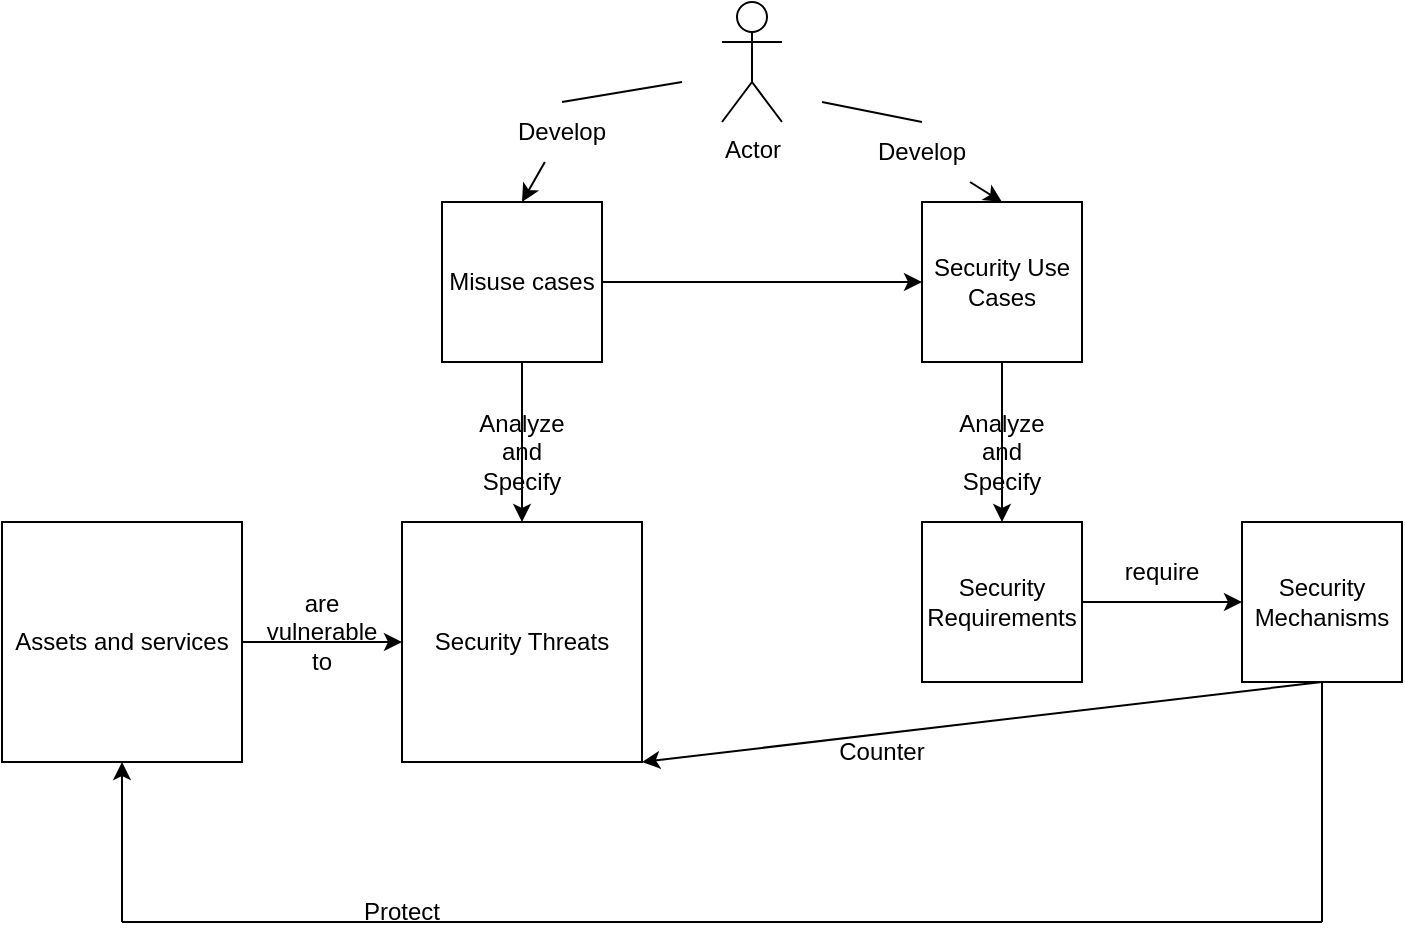 <mxfile version="17.0.0" type="github">
  <diagram id="LA-G7ACcjqo9bNHBce6I" name="Page-1">
    <mxGraphModel dx="1186" dy="790" grid="1" gridSize="10" guides="1" tooltips="1" connect="1" arrows="1" fold="1" page="1" pageScale="1" pageWidth="850" pageHeight="1100" math="0" shadow="0">
      <root>
        <mxCell id="0" />
        <mxCell id="1" parent="0" />
        <mxCell id="VjFNWFfta5MLANDNMVuJ-1" value="Actor" style="shape=umlActor;verticalLabelPosition=bottom;verticalAlign=top;html=1;outlineConnect=0;" vertex="1" parent="1">
          <mxGeometry x="380" y="140" width="30" height="60" as="geometry" />
        </mxCell>
        <mxCell id="VjFNWFfta5MLANDNMVuJ-2" value="Misuse cases" style="whiteSpace=wrap;html=1;aspect=fixed;" vertex="1" parent="1">
          <mxGeometry x="240" y="240" width="80" height="80" as="geometry" />
        </mxCell>
        <mxCell id="VjFNWFfta5MLANDNMVuJ-3" value="Security Use Cases" style="whiteSpace=wrap;html=1;aspect=fixed;" vertex="1" parent="1">
          <mxGeometry x="480" y="240" width="80" height="80" as="geometry" />
        </mxCell>
        <mxCell id="VjFNWFfta5MLANDNMVuJ-4" value="Assets and services" style="whiteSpace=wrap;html=1;aspect=fixed;" vertex="1" parent="1">
          <mxGeometry x="20" y="400" width="120" height="120" as="geometry" />
        </mxCell>
        <mxCell id="VjFNWFfta5MLANDNMVuJ-5" value="Security Threats" style="whiteSpace=wrap;html=1;aspect=fixed;" vertex="1" parent="1">
          <mxGeometry x="220" y="400" width="120" height="120" as="geometry" />
        </mxCell>
        <mxCell id="VjFNWFfta5MLANDNMVuJ-6" value="Security Requirements" style="whiteSpace=wrap;html=1;aspect=fixed;" vertex="1" parent="1">
          <mxGeometry x="480" y="400" width="80" height="80" as="geometry" />
        </mxCell>
        <mxCell id="VjFNWFfta5MLANDNMVuJ-7" value="Security Mechanisms" style="whiteSpace=wrap;html=1;aspect=fixed;" vertex="1" parent="1">
          <mxGeometry x="640" y="400" width="80" height="80" as="geometry" />
        </mxCell>
        <mxCell id="VjFNWFfta5MLANDNMVuJ-9" value="" style="endArrow=classic;html=1;rounded=0;entryX=0.5;entryY=0;entryDx=0;entryDy=0;startArrow=none;" edge="1" parent="1" source="VjFNWFfta5MLANDNMVuJ-14" target="VjFNWFfta5MLANDNMVuJ-2">
          <mxGeometry width="50" height="50" relative="1" as="geometry">
            <mxPoint x="360" y="180" as="sourcePoint" />
            <mxPoint x="450" y="390" as="targetPoint" />
          </mxGeometry>
        </mxCell>
        <mxCell id="VjFNWFfta5MLANDNMVuJ-10" value="" style="endArrow=classic;html=1;rounded=0;entryX=0.5;entryY=0;entryDx=0;entryDy=0;startArrow=none;" edge="1" parent="1" source="VjFNWFfta5MLANDNMVuJ-36" target="VjFNWFfta5MLANDNMVuJ-3">
          <mxGeometry width="50" height="50" relative="1" as="geometry">
            <mxPoint x="430" y="190" as="sourcePoint" />
            <mxPoint x="290" y="250" as="targetPoint" />
          </mxGeometry>
        </mxCell>
        <mxCell id="VjFNWFfta5MLANDNMVuJ-11" value="" style="endArrow=classic;html=1;rounded=0;exitX=1;exitY=0.5;exitDx=0;exitDy=0;entryX=0;entryY=0.5;entryDx=0;entryDy=0;" edge="1" parent="1" source="VjFNWFfta5MLANDNMVuJ-2" target="VjFNWFfta5MLANDNMVuJ-3">
          <mxGeometry width="50" height="50" relative="1" as="geometry">
            <mxPoint x="400" y="440" as="sourcePoint" />
            <mxPoint x="450" y="390" as="targetPoint" />
          </mxGeometry>
        </mxCell>
        <mxCell id="VjFNWFfta5MLANDNMVuJ-12" value="" style="endArrow=classic;html=1;rounded=0;exitX=0.5;exitY=1;exitDx=0;exitDy=0;entryX=0.5;entryY=0;entryDx=0;entryDy=0;" edge="1" parent="1" source="VjFNWFfta5MLANDNMVuJ-2" target="VjFNWFfta5MLANDNMVuJ-5">
          <mxGeometry width="50" height="50" relative="1" as="geometry">
            <mxPoint x="400" y="440" as="sourcePoint" />
            <mxPoint x="450" y="390" as="targetPoint" />
          </mxGeometry>
        </mxCell>
        <mxCell id="VjFNWFfta5MLANDNMVuJ-13" value="Analyze and Specify" style="text;html=1;strokeColor=none;fillColor=none;align=center;verticalAlign=middle;whiteSpace=wrap;rounded=0;" vertex="1" parent="1">
          <mxGeometry x="250" y="350" width="60" height="30" as="geometry" />
        </mxCell>
        <mxCell id="VjFNWFfta5MLANDNMVuJ-19" value="" style="endArrow=classic;html=1;rounded=0;exitX=0.5;exitY=1;exitDx=0;exitDy=0;entryX=0.5;entryY=0;entryDx=0;entryDy=0;" edge="1" parent="1">
          <mxGeometry width="50" height="50" relative="1" as="geometry">
            <mxPoint x="520" y="320" as="sourcePoint" />
            <mxPoint x="520" y="400" as="targetPoint" />
          </mxGeometry>
        </mxCell>
        <mxCell id="VjFNWFfta5MLANDNMVuJ-20" value="Analyze and Specify" style="text;html=1;strokeColor=none;fillColor=none;align=center;verticalAlign=middle;whiteSpace=wrap;rounded=0;" vertex="1" parent="1">
          <mxGeometry x="490" y="350" width="60" height="30" as="geometry" />
        </mxCell>
        <mxCell id="VjFNWFfta5MLANDNMVuJ-21" value="" style="endArrow=classic;html=1;rounded=0;exitX=1;exitY=0.5;exitDx=0;exitDy=0;entryX=0;entryY=0.5;entryDx=0;entryDy=0;" edge="1" parent="1" source="VjFNWFfta5MLANDNMVuJ-4" target="VjFNWFfta5MLANDNMVuJ-5">
          <mxGeometry width="50" height="50" relative="1" as="geometry">
            <mxPoint x="400" y="440" as="sourcePoint" />
            <mxPoint x="450" y="390" as="targetPoint" />
          </mxGeometry>
        </mxCell>
        <mxCell id="VjFNWFfta5MLANDNMVuJ-22" value="are vulnerable to" style="text;html=1;strokeColor=none;fillColor=none;align=center;verticalAlign=middle;whiteSpace=wrap;rounded=0;" vertex="1" parent="1">
          <mxGeometry x="150" y="440" width="60" height="30" as="geometry" />
        </mxCell>
        <mxCell id="VjFNWFfta5MLANDNMVuJ-23" value="" style="endArrow=classic;html=1;rounded=0;exitX=1;exitY=0.5;exitDx=0;exitDy=0;" edge="1" parent="1">
          <mxGeometry width="50" height="50" relative="1" as="geometry">
            <mxPoint x="560" y="440" as="sourcePoint" />
            <mxPoint x="640" y="440" as="targetPoint" />
          </mxGeometry>
        </mxCell>
        <mxCell id="VjFNWFfta5MLANDNMVuJ-24" value="require" style="text;html=1;strokeColor=none;fillColor=none;align=center;verticalAlign=middle;whiteSpace=wrap;rounded=0;" vertex="1" parent="1">
          <mxGeometry x="570" y="410" width="60" height="30" as="geometry" />
        </mxCell>
        <mxCell id="VjFNWFfta5MLANDNMVuJ-28" value="" style="endArrow=classic;html=1;rounded=0;exitX=0.5;exitY=1;exitDx=0;exitDy=0;entryX=1;entryY=1;entryDx=0;entryDy=0;" edge="1" parent="1" source="VjFNWFfta5MLANDNMVuJ-7" target="VjFNWFfta5MLANDNMVuJ-5">
          <mxGeometry width="50" height="50" relative="1" as="geometry">
            <mxPoint x="400" y="440" as="sourcePoint" />
            <mxPoint x="450" y="390" as="targetPoint" />
          </mxGeometry>
        </mxCell>
        <mxCell id="VjFNWFfta5MLANDNMVuJ-30" value="" style="endArrow=none;html=1;rounded=0;" edge="1" parent="1">
          <mxGeometry width="50" height="50" relative="1" as="geometry">
            <mxPoint x="680" y="480" as="sourcePoint" />
            <mxPoint x="680" y="600" as="targetPoint" />
          </mxGeometry>
        </mxCell>
        <mxCell id="VjFNWFfta5MLANDNMVuJ-31" value="" style="endArrow=none;html=1;rounded=0;" edge="1" parent="1">
          <mxGeometry width="50" height="50" relative="1" as="geometry">
            <mxPoint x="680" y="600" as="sourcePoint" />
            <mxPoint x="80" y="600" as="targetPoint" />
          </mxGeometry>
        </mxCell>
        <mxCell id="VjFNWFfta5MLANDNMVuJ-32" value="" style="endArrow=classic;html=1;rounded=0;entryX=0.5;entryY=1;entryDx=0;entryDy=0;" edge="1" parent="1" target="VjFNWFfta5MLANDNMVuJ-4">
          <mxGeometry width="50" height="50" relative="1" as="geometry">
            <mxPoint x="80" y="600" as="sourcePoint" />
            <mxPoint x="450" y="390" as="targetPoint" />
          </mxGeometry>
        </mxCell>
        <mxCell id="VjFNWFfta5MLANDNMVuJ-33" value="Counter" style="text;html=1;strokeColor=none;fillColor=none;align=center;verticalAlign=middle;whiteSpace=wrap;rounded=0;" vertex="1" parent="1">
          <mxGeometry x="430" y="500" width="60" height="30" as="geometry" />
        </mxCell>
        <mxCell id="VjFNWFfta5MLANDNMVuJ-34" value="Protect" style="text;html=1;strokeColor=none;fillColor=none;align=center;verticalAlign=middle;whiteSpace=wrap;rounded=0;" vertex="1" parent="1">
          <mxGeometry x="190" y="580" width="60" height="30" as="geometry" />
        </mxCell>
        <mxCell id="VjFNWFfta5MLANDNMVuJ-14" value="Develop" style="text;html=1;strokeColor=none;fillColor=none;align=center;verticalAlign=middle;whiteSpace=wrap;rounded=0;" vertex="1" parent="1">
          <mxGeometry x="270" y="190" width="60" height="30" as="geometry" />
        </mxCell>
        <mxCell id="VjFNWFfta5MLANDNMVuJ-35" value="" style="endArrow=none;html=1;rounded=0;entryX=0.5;entryY=0;entryDx=0;entryDy=0;" edge="1" parent="1" target="VjFNWFfta5MLANDNMVuJ-14">
          <mxGeometry width="50" height="50" relative="1" as="geometry">
            <mxPoint x="360" y="180" as="sourcePoint" />
            <mxPoint x="280" y="240" as="targetPoint" />
          </mxGeometry>
        </mxCell>
        <mxCell id="VjFNWFfta5MLANDNMVuJ-36" value="Develop" style="text;html=1;strokeColor=none;fillColor=none;align=center;verticalAlign=middle;whiteSpace=wrap;rounded=0;" vertex="1" parent="1">
          <mxGeometry x="450" y="200" width="60" height="30" as="geometry" />
        </mxCell>
        <mxCell id="VjFNWFfta5MLANDNMVuJ-37" value="" style="endArrow=none;html=1;rounded=0;entryX=0.5;entryY=0;entryDx=0;entryDy=0;" edge="1" parent="1" target="VjFNWFfta5MLANDNMVuJ-36">
          <mxGeometry width="50" height="50" relative="1" as="geometry">
            <mxPoint x="430" y="190" as="sourcePoint" />
            <mxPoint x="520" y="240" as="targetPoint" />
          </mxGeometry>
        </mxCell>
      </root>
    </mxGraphModel>
  </diagram>
</mxfile>
